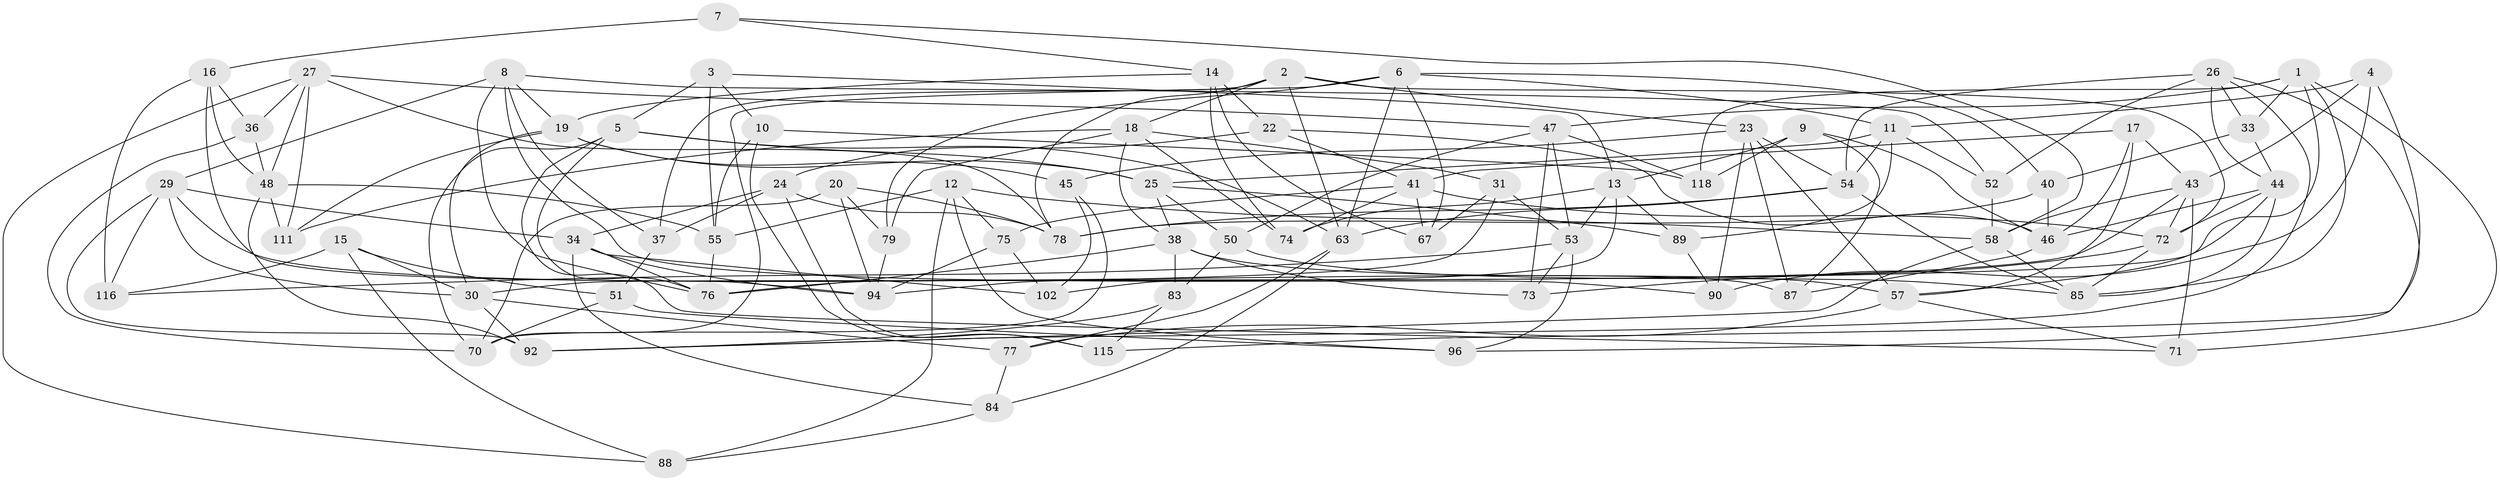 // Generated by graph-tools (version 1.1) at 2025/52/02/27/25 19:52:30]
// undirected, 77 vertices, 191 edges
graph export_dot {
graph [start="1"]
  node [color=gray90,style=filled];
  1 [super="+42"];
  2 [super="+117"];
  3;
  4;
  5 [super="+35"];
  6 [super="+49"];
  7;
  8 [super="+28"];
  9;
  10;
  11 [super="+21"];
  12 [super="+32"];
  13 [super="+80"];
  14 [super="+101"];
  15;
  16 [super="+100"];
  17;
  18 [super="+103"];
  19 [super="+39"];
  20;
  22 [super="+65"];
  23 [super="+82"];
  24 [super="+112"];
  25 [super="+69"];
  26 [super="+113"];
  27 [super="+81"];
  29 [super="+66"];
  30 [super="+56"];
  31;
  33;
  34 [super="+59"];
  36;
  37;
  38 [super="+95"];
  40;
  41 [super="+64"];
  43 [super="+97"];
  44 [super="+62"];
  45;
  46 [super="+86"];
  47 [super="+61"];
  48 [super="+60"];
  50;
  51;
  52;
  53 [super="+91"];
  54 [super="+68"];
  55 [super="+110"];
  57 [super="+114"];
  58 [super="+105"];
  63 [super="+109"];
  67;
  70 [super="+93"];
  71;
  72 [super="+99"];
  73;
  74;
  75;
  76 [super="+106"];
  77;
  78 [super="+98"];
  79;
  83;
  84;
  85 [super="+108"];
  87;
  88;
  89;
  90;
  92 [super="+107"];
  94 [super="+104"];
  96;
  102;
  111;
  115;
  116;
  118;
  1 -- 118;
  1 -- 71;
  1 -- 85;
  1 -- 30;
  1 -- 33;
  1 -- 47;
  2 -- 63;
  2 -- 37;
  2 -- 18;
  2 -- 78;
  2 -- 23;
  2 -- 72;
  3 -- 10;
  3 -- 13;
  3 -- 55;
  3 -- 5;
  4 -- 115;
  4 -- 90;
  4 -- 43;
  4 -- 11;
  5 -- 71;
  5 -- 25;
  5 -- 63;
  5 -- 76;
  5 -- 70;
  6 -- 70;
  6 -- 79;
  6 -- 11;
  6 -- 40;
  6 -- 67;
  6 -- 63;
  7 -- 58;
  7 -- 16 [weight=2];
  7 -- 14;
  8 -- 37;
  8 -- 90;
  8 -- 19;
  8 -- 76;
  8 -- 29;
  8 -- 52;
  9 -- 87;
  9 -- 118;
  9 -- 13;
  9 -- 46;
  10 -- 115;
  10 -- 55;
  10 -- 118;
  11 -- 52;
  11 -- 25;
  11 -- 89;
  11 -- 54;
  12 -- 75;
  12 -- 88;
  12 -- 96;
  12 -- 58;
  12 -- 55 [weight=2];
  13 -- 74;
  13 -- 53;
  13 -- 89;
  13 -- 102;
  14 -- 22 [weight=2];
  14 -- 74;
  14 -- 67;
  14 -- 19;
  15 -- 116;
  15 -- 51;
  15 -- 88;
  15 -- 30;
  16 -- 36;
  16 -- 116;
  16 -- 48;
  16 -- 94;
  17 -- 57;
  17 -- 41;
  17 -- 43;
  17 -- 46;
  18 -- 38;
  18 -- 111;
  18 -- 79;
  18 -- 74;
  18 -- 31;
  19 -- 30;
  19 -- 45;
  19 -- 111;
  19 -- 25;
  20 -- 70;
  20 -- 94;
  20 -- 79;
  20 -- 78;
  22 -- 46;
  22 -- 24 [weight=2];
  22 -- 41;
  23 -- 45;
  23 -- 87;
  23 -- 54;
  23 -- 57;
  23 -- 90;
  24 -- 78;
  24 -- 115;
  24 -- 34;
  24 -- 37;
  25 -- 89;
  25 -- 50;
  25 -- 38;
  26 -- 54;
  26 -- 52;
  26 -- 96;
  26 -- 33;
  26 -- 92;
  26 -- 44;
  27 -- 36;
  27 -- 111;
  27 -- 88;
  27 -- 78;
  27 -- 48;
  27 -- 47;
  29 -- 116;
  29 -- 92;
  29 -- 34;
  29 -- 30;
  29 -- 87;
  30 -- 92;
  30 -- 77;
  31 -- 67;
  31 -- 94;
  31 -- 53;
  33 -- 44;
  33 -- 40;
  34 -- 94;
  34 -- 76;
  34 -- 102;
  34 -- 84;
  36 -- 48;
  36 -- 70;
  37 -- 51;
  38 -- 73;
  38 -- 57;
  38 -- 83;
  38 -- 76;
  40 -- 46;
  40 -- 78;
  41 -- 74;
  41 -- 75;
  41 -- 67;
  41 -- 72;
  43 -- 76;
  43 -- 72;
  43 -- 58;
  43 -- 71;
  44 -- 46;
  44 -- 72;
  44 -- 85;
  44 -- 57;
  45 -- 102;
  45 -- 70;
  46 -- 87;
  47 -- 50;
  47 -- 118;
  47 -- 53;
  47 -- 73;
  48 -- 111;
  48 -- 92;
  48 -- 55;
  50 -- 85;
  50 -- 83;
  51 -- 96;
  51 -- 70;
  52 -- 58;
  53 -- 96;
  53 -- 116;
  53 -- 73;
  54 -- 85;
  54 -- 78;
  54 -- 63;
  55 -- 76;
  57 -- 77;
  57 -- 71;
  58 -- 92;
  58 -- 85;
  63 -- 84;
  63 -- 77;
  72 -- 73;
  72 -- 85;
  75 -- 102;
  75 -- 94;
  77 -- 84;
  79 -- 94;
  83 -- 92;
  83 -- 115;
  84 -- 88;
  89 -- 90;
}
